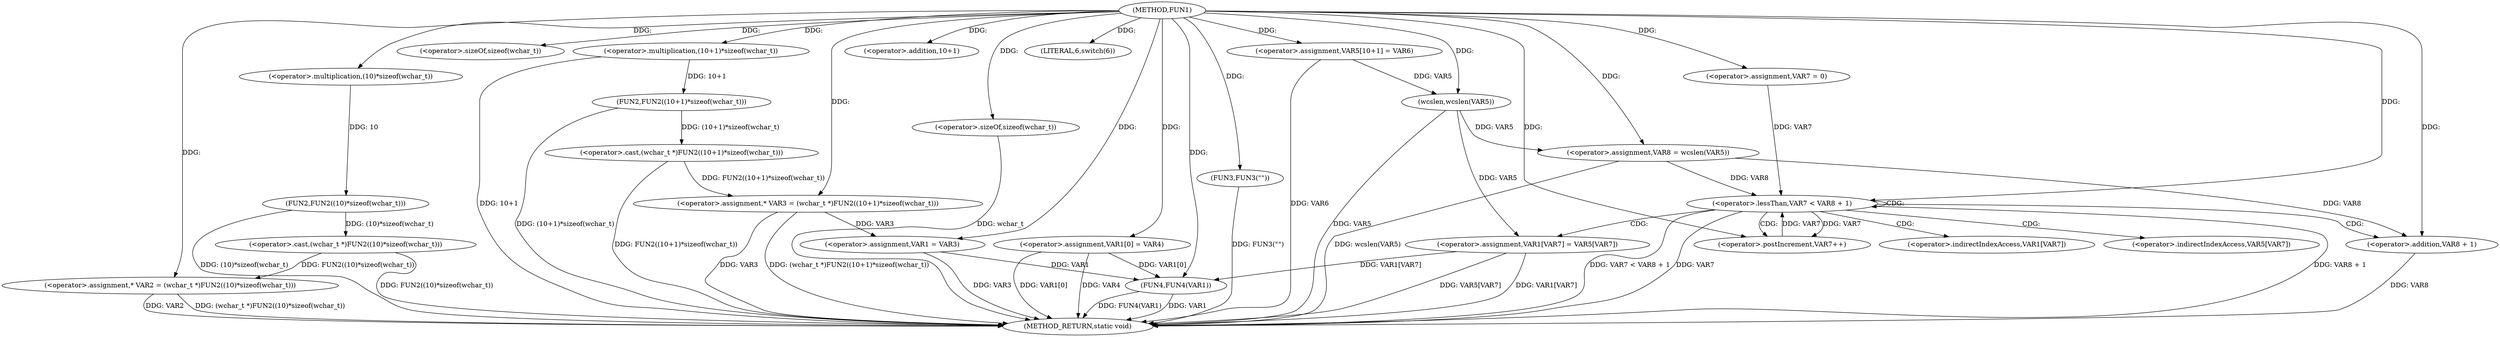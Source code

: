digraph FUN1 {  
"1000100" [label = "(METHOD,FUN1)" ]
"1000174" [label = "(METHOD_RETURN,static void)" ]
"1000104" [label = "(<operator>.assignment,* VAR2 = (wchar_t *)FUN2((10)*sizeof(wchar_t)))" ]
"1000106" [label = "(<operator>.cast,(wchar_t *)FUN2((10)*sizeof(wchar_t)))" ]
"1000108" [label = "(FUN2,FUN2((10)*sizeof(wchar_t)))" ]
"1000109" [label = "(<operator>.multiplication,(10)*sizeof(wchar_t))" ]
"1000111" [label = "(<operator>.sizeOf,sizeof(wchar_t))" ]
"1000114" [label = "(<operator>.assignment,* VAR3 = (wchar_t *)FUN2((10+1)*sizeof(wchar_t)))" ]
"1000116" [label = "(<operator>.cast,(wchar_t *)FUN2((10+1)*sizeof(wchar_t)))" ]
"1000118" [label = "(FUN2,FUN2((10+1)*sizeof(wchar_t)))" ]
"1000119" [label = "(<operator>.multiplication,(10+1)*sizeof(wchar_t))" ]
"1000120" [label = "(<operator>.addition,10+1)" ]
"1000123" [label = "(<operator>.sizeOf,sizeof(wchar_t))" ]
"1000126" [label = "(LITERAL,6,switch(6))" ]
"1000129" [label = "(<operator>.assignment,VAR1 = VAR3)" ]
"1000132" [label = "(<operator>.assignment,VAR1[0] = VAR4)" ]
"1000139" [label = "(FUN3,FUN3(\"\"))" ]
"1000144" [label = "(<operator>.assignment,VAR5[10+1] = VAR6)" ]
"1000149" [label = "(<operator>.assignment,VAR8 = wcslen(VAR5))" ]
"1000151" [label = "(wcslen,wcslen(VAR5))" ]
"1000154" [label = "(<operator>.assignment,VAR7 = 0)" ]
"1000157" [label = "(<operator>.lessThan,VAR7 < VAR8 + 1)" ]
"1000159" [label = "(<operator>.addition,VAR8 + 1)" ]
"1000162" [label = "(<operator>.postIncrement,VAR7++)" ]
"1000165" [label = "(<operator>.assignment,VAR1[VAR7] = VAR5[VAR7])" ]
"1000172" [label = "(FUN4,FUN4(VAR1))" ]
"1000166" [label = "(<operator>.indirectIndexAccess,VAR1[VAR7])" ]
"1000169" [label = "(<operator>.indirectIndexAccess,VAR5[VAR7])" ]
  "1000157" -> "1000174"  [ label = "DDG: VAR8 + 1"] 
  "1000172" -> "1000174"  [ label = "DDG: FUN4(VAR1)"] 
  "1000106" -> "1000174"  [ label = "DDG: FUN2((10)*sizeof(wchar_t))"] 
  "1000149" -> "1000174"  [ label = "DDG: wcslen(VAR5)"] 
  "1000165" -> "1000174"  [ label = "DDG: VAR5[VAR7]"] 
  "1000157" -> "1000174"  [ label = "DDG: VAR7 < VAR8 + 1"] 
  "1000104" -> "1000174"  [ label = "DDG: VAR2"] 
  "1000114" -> "1000174"  [ label = "DDG: VAR3"] 
  "1000116" -> "1000174"  [ label = "DDG: FUN2((10+1)*sizeof(wchar_t))"] 
  "1000132" -> "1000174"  [ label = "DDG: VAR1[0]"] 
  "1000132" -> "1000174"  [ label = "DDG: VAR4"] 
  "1000118" -> "1000174"  [ label = "DDG: (10+1)*sizeof(wchar_t)"] 
  "1000114" -> "1000174"  [ label = "DDG: (wchar_t *)FUN2((10+1)*sizeof(wchar_t))"] 
  "1000159" -> "1000174"  [ label = "DDG: VAR8"] 
  "1000139" -> "1000174"  [ label = "DDG: FUN3(\"\")"] 
  "1000165" -> "1000174"  [ label = "DDG: VAR1[VAR7]"] 
  "1000151" -> "1000174"  [ label = "DDG: VAR5"] 
  "1000157" -> "1000174"  [ label = "DDG: VAR7"] 
  "1000119" -> "1000174"  [ label = "DDG: 10+1"] 
  "1000172" -> "1000174"  [ label = "DDG: VAR1"] 
  "1000144" -> "1000174"  [ label = "DDG: VAR6"] 
  "1000104" -> "1000174"  [ label = "DDG: (wchar_t *)FUN2((10)*sizeof(wchar_t))"] 
  "1000108" -> "1000174"  [ label = "DDG: (10)*sizeof(wchar_t)"] 
  "1000129" -> "1000174"  [ label = "DDG: VAR3"] 
  "1000123" -> "1000174"  [ label = "DDG: wchar_t"] 
  "1000106" -> "1000104"  [ label = "DDG: FUN2((10)*sizeof(wchar_t))"] 
  "1000100" -> "1000104"  [ label = "DDG: "] 
  "1000108" -> "1000106"  [ label = "DDG: (10)*sizeof(wchar_t)"] 
  "1000109" -> "1000108"  [ label = "DDG: 10"] 
  "1000100" -> "1000109"  [ label = "DDG: "] 
  "1000100" -> "1000111"  [ label = "DDG: "] 
  "1000116" -> "1000114"  [ label = "DDG: FUN2((10+1)*sizeof(wchar_t))"] 
  "1000100" -> "1000114"  [ label = "DDG: "] 
  "1000118" -> "1000116"  [ label = "DDG: (10+1)*sizeof(wchar_t)"] 
  "1000119" -> "1000118"  [ label = "DDG: 10+1"] 
  "1000100" -> "1000119"  [ label = "DDG: "] 
  "1000100" -> "1000120"  [ label = "DDG: "] 
  "1000100" -> "1000123"  [ label = "DDG: "] 
  "1000100" -> "1000126"  [ label = "DDG: "] 
  "1000114" -> "1000129"  [ label = "DDG: VAR3"] 
  "1000100" -> "1000129"  [ label = "DDG: "] 
  "1000100" -> "1000132"  [ label = "DDG: "] 
  "1000100" -> "1000139"  [ label = "DDG: "] 
  "1000100" -> "1000144"  [ label = "DDG: "] 
  "1000151" -> "1000149"  [ label = "DDG: VAR5"] 
  "1000100" -> "1000149"  [ label = "DDG: "] 
  "1000144" -> "1000151"  [ label = "DDG: VAR5"] 
  "1000100" -> "1000151"  [ label = "DDG: "] 
  "1000100" -> "1000154"  [ label = "DDG: "] 
  "1000154" -> "1000157"  [ label = "DDG: VAR7"] 
  "1000162" -> "1000157"  [ label = "DDG: VAR7"] 
  "1000100" -> "1000157"  [ label = "DDG: "] 
  "1000149" -> "1000157"  [ label = "DDG: VAR8"] 
  "1000149" -> "1000159"  [ label = "DDG: VAR8"] 
  "1000100" -> "1000159"  [ label = "DDG: "] 
  "1000157" -> "1000162"  [ label = "DDG: VAR7"] 
  "1000100" -> "1000162"  [ label = "DDG: "] 
  "1000151" -> "1000165"  [ label = "DDG: VAR5"] 
  "1000129" -> "1000172"  [ label = "DDG: VAR1"] 
  "1000165" -> "1000172"  [ label = "DDG: VAR1[VAR7]"] 
  "1000132" -> "1000172"  [ label = "DDG: VAR1[0]"] 
  "1000100" -> "1000172"  [ label = "DDG: "] 
  "1000157" -> "1000159"  [ label = "CDG: "] 
  "1000157" -> "1000166"  [ label = "CDG: "] 
  "1000157" -> "1000162"  [ label = "CDG: "] 
  "1000157" -> "1000165"  [ label = "CDG: "] 
  "1000157" -> "1000157"  [ label = "CDG: "] 
  "1000157" -> "1000169"  [ label = "CDG: "] 
}
